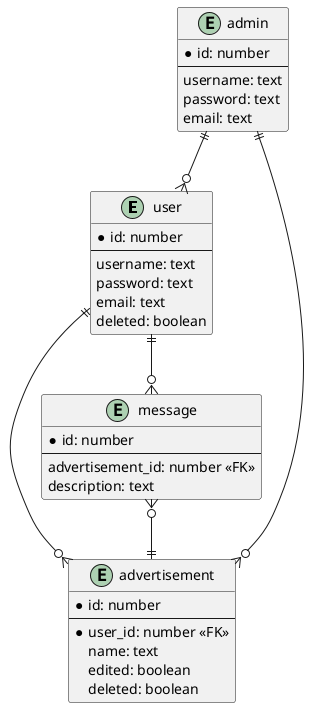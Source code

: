 @startuml
entity user {
    * id: number
    ---
    username: text
    password: text
    email: text
    deleted: boolean
}

entity advertisement {
    *id: number
    ---
    *user_id: number <<FK>>
    name: text
    edited: boolean
    deleted: boolean
}

entity admin {
    *id: number
    ---
    username: text
    password: text
    email: text
}

entity message {
    *id: number
    ---
    advertisement_id: number <<FK>>
    description: text
}

user ||--o{ advertisement
message }o--|| advertisement
user ||--o{ message
admin ||--o{ user
admin ||--o{ advertisement
@enduml
